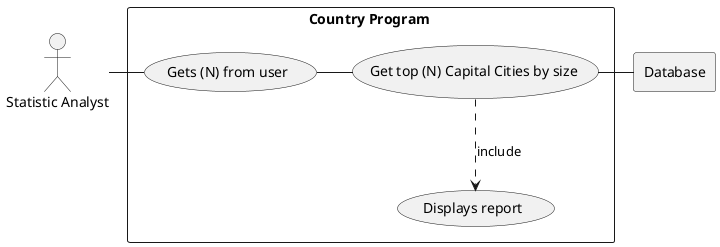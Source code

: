 @startuml

actor HR as "Statistic Analyst"

rectangle Database

rectangle "Country Program " {


    usecase UC1 as "Gets (N) from user"

    usecase UC2 as "Get top (N) Capital Cities by size"

    usecase UCa as "Displays report"

    HR - UC1
    UC1 - UC2
    UC2 ..> UCa : include
    UC2 - Database
}

@enduml